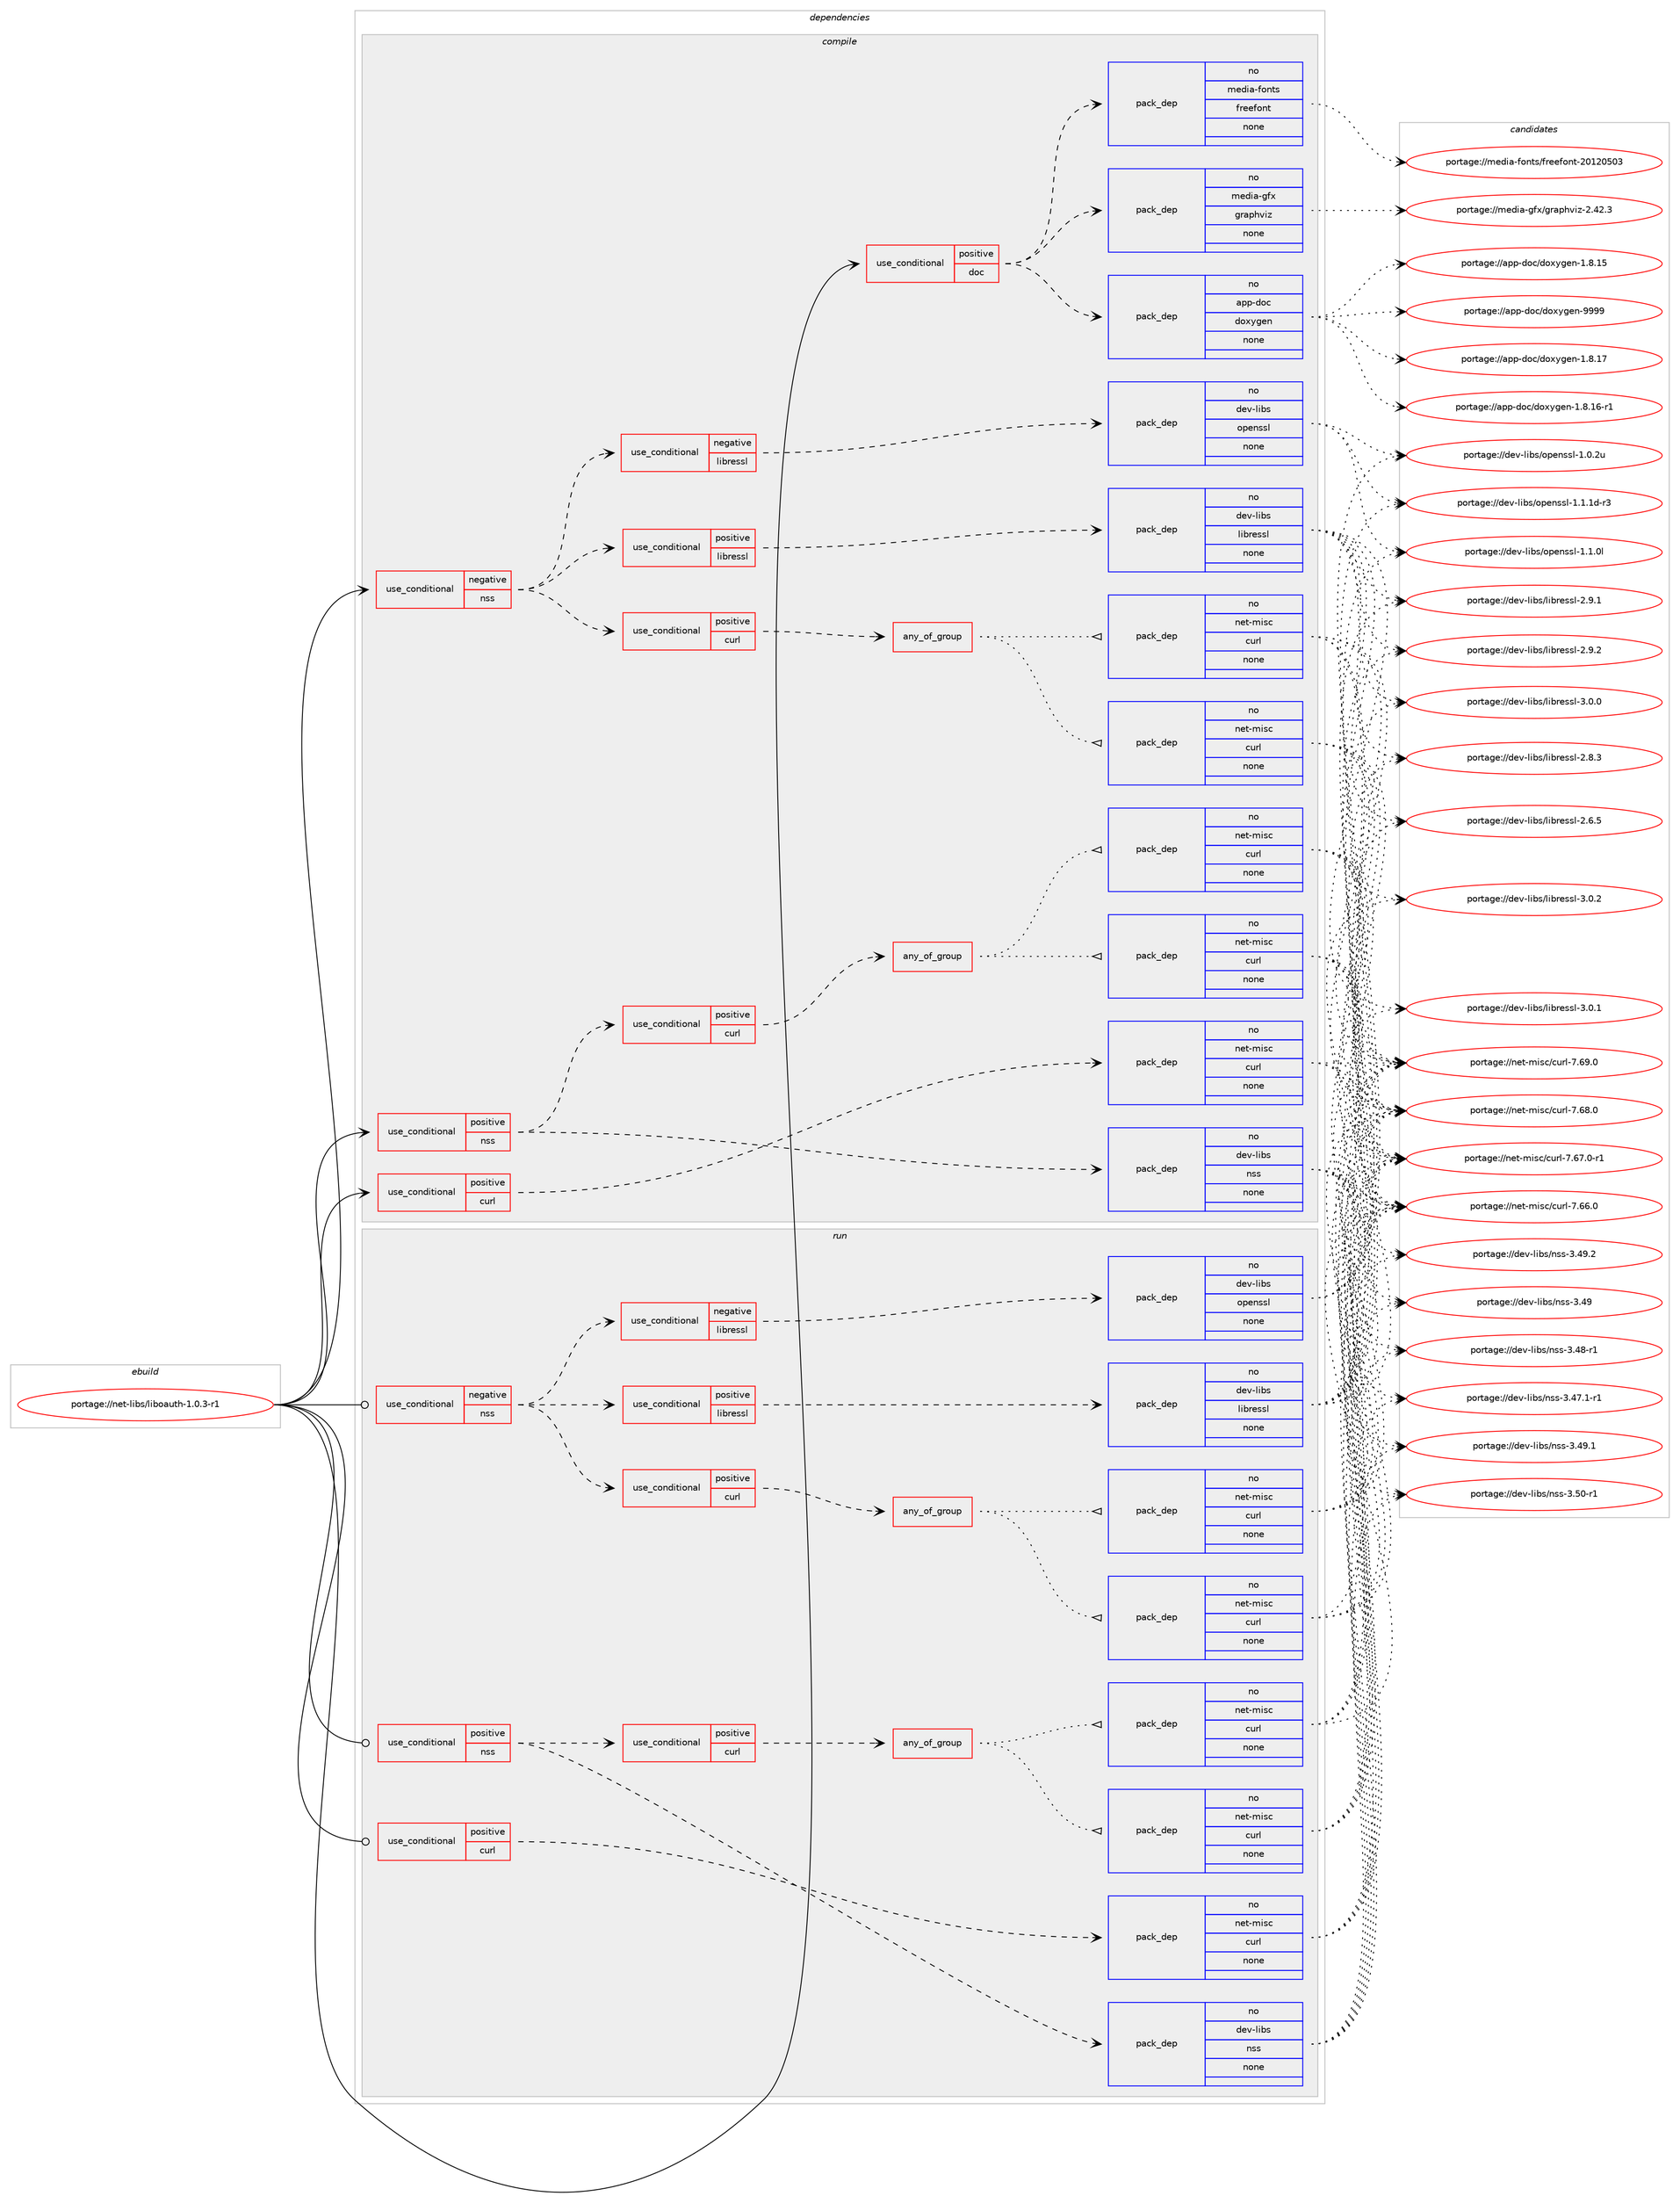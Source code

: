 digraph prolog {

# *************
# Graph options
# *************

newrank=true;
concentrate=true;
compound=true;
graph [rankdir=LR,fontname=Helvetica,fontsize=10,ranksep=1.5];#, ranksep=2.5, nodesep=0.2];
edge  [arrowhead=vee];
node  [fontname=Helvetica,fontsize=10];

# **********
# The ebuild
# **********

subgraph cluster_leftcol {
color=gray;
rank=same;
label=<<i>ebuild</i>>;
id [label="portage://net-libs/liboauth-1.0.3-r1", color=red, width=4, href="../net-libs/liboauth-1.0.3-r1.svg"];
}

# ****************
# The dependencies
# ****************

subgraph cluster_midcol {
color=gray;
label=<<i>dependencies</i>>;
subgraph cluster_compile {
fillcolor="#eeeeee";
style=filled;
label=<<i>compile</i>>;
subgraph cond11754 {
dependency59250 [label=<<TABLE BORDER="0" CELLBORDER="1" CELLSPACING="0" CELLPADDING="4"><TR><TD ROWSPAN="3" CELLPADDING="10">use_conditional</TD></TR><TR><TD>negative</TD></TR><TR><TD>nss</TD></TR></TABLE>>, shape=none, color=red];
subgraph cond11755 {
dependency59251 [label=<<TABLE BORDER="0" CELLBORDER="1" CELLSPACING="0" CELLPADDING="4"><TR><TD ROWSPAN="3" CELLPADDING="10">use_conditional</TD></TR><TR><TD>negative</TD></TR><TR><TD>libressl</TD></TR></TABLE>>, shape=none, color=red];
subgraph pack46332 {
dependency59252 [label=<<TABLE BORDER="0" CELLBORDER="1" CELLSPACING="0" CELLPADDING="4" WIDTH="220"><TR><TD ROWSPAN="6" CELLPADDING="30">pack_dep</TD></TR><TR><TD WIDTH="110">no</TD></TR><TR><TD>dev-libs</TD></TR><TR><TD>openssl</TD></TR><TR><TD>none</TD></TR><TR><TD></TD></TR></TABLE>>, shape=none, color=blue];
}
dependency59251:e -> dependency59252:w [weight=20,style="dashed",arrowhead="vee"];
}
dependency59250:e -> dependency59251:w [weight=20,style="dashed",arrowhead="vee"];
subgraph cond11756 {
dependency59253 [label=<<TABLE BORDER="0" CELLBORDER="1" CELLSPACING="0" CELLPADDING="4"><TR><TD ROWSPAN="3" CELLPADDING="10">use_conditional</TD></TR><TR><TD>positive</TD></TR><TR><TD>libressl</TD></TR></TABLE>>, shape=none, color=red];
subgraph pack46333 {
dependency59254 [label=<<TABLE BORDER="0" CELLBORDER="1" CELLSPACING="0" CELLPADDING="4" WIDTH="220"><TR><TD ROWSPAN="6" CELLPADDING="30">pack_dep</TD></TR><TR><TD WIDTH="110">no</TD></TR><TR><TD>dev-libs</TD></TR><TR><TD>libressl</TD></TR><TR><TD>none</TD></TR><TR><TD></TD></TR></TABLE>>, shape=none, color=blue];
}
dependency59253:e -> dependency59254:w [weight=20,style="dashed",arrowhead="vee"];
}
dependency59250:e -> dependency59253:w [weight=20,style="dashed",arrowhead="vee"];
subgraph cond11757 {
dependency59255 [label=<<TABLE BORDER="0" CELLBORDER="1" CELLSPACING="0" CELLPADDING="4"><TR><TD ROWSPAN="3" CELLPADDING="10">use_conditional</TD></TR><TR><TD>positive</TD></TR><TR><TD>curl</TD></TR></TABLE>>, shape=none, color=red];
subgraph any1155 {
dependency59256 [label=<<TABLE BORDER="0" CELLBORDER="1" CELLSPACING="0" CELLPADDING="4"><TR><TD CELLPADDING="10">any_of_group</TD></TR></TABLE>>, shape=none, color=red];subgraph pack46334 {
dependency59257 [label=<<TABLE BORDER="0" CELLBORDER="1" CELLSPACING="0" CELLPADDING="4" WIDTH="220"><TR><TD ROWSPAN="6" CELLPADDING="30">pack_dep</TD></TR><TR><TD WIDTH="110">no</TD></TR><TR><TD>net-misc</TD></TR><TR><TD>curl</TD></TR><TR><TD>none</TD></TR><TR><TD></TD></TR></TABLE>>, shape=none, color=blue];
}
dependency59256:e -> dependency59257:w [weight=20,style="dotted",arrowhead="oinv"];
subgraph pack46335 {
dependency59258 [label=<<TABLE BORDER="0" CELLBORDER="1" CELLSPACING="0" CELLPADDING="4" WIDTH="220"><TR><TD ROWSPAN="6" CELLPADDING="30">pack_dep</TD></TR><TR><TD WIDTH="110">no</TD></TR><TR><TD>net-misc</TD></TR><TR><TD>curl</TD></TR><TR><TD>none</TD></TR><TR><TD></TD></TR></TABLE>>, shape=none, color=blue];
}
dependency59256:e -> dependency59258:w [weight=20,style="dotted",arrowhead="oinv"];
}
dependency59255:e -> dependency59256:w [weight=20,style="dashed",arrowhead="vee"];
}
dependency59250:e -> dependency59255:w [weight=20,style="dashed",arrowhead="vee"];
}
id:e -> dependency59250:w [weight=20,style="solid",arrowhead="vee"];
subgraph cond11758 {
dependency59259 [label=<<TABLE BORDER="0" CELLBORDER="1" CELLSPACING="0" CELLPADDING="4"><TR><TD ROWSPAN="3" CELLPADDING="10">use_conditional</TD></TR><TR><TD>positive</TD></TR><TR><TD>curl</TD></TR></TABLE>>, shape=none, color=red];
subgraph pack46336 {
dependency59260 [label=<<TABLE BORDER="0" CELLBORDER="1" CELLSPACING="0" CELLPADDING="4" WIDTH="220"><TR><TD ROWSPAN="6" CELLPADDING="30">pack_dep</TD></TR><TR><TD WIDTH="110">no</TD></TR><TR><TD>net-misc</TD></TR><TR><TD>curl</TD></TR><TR><TD>none</TD></TR><TR><TD></TD></TR></TABLE>>, shape=none, color=blue];
}
dependency59259:e -> dependency59260:w [weight=20,style="dashed",arrowhead="vee"];
}
id:e -> dependency59259:w [weight=20,style="solid",arrowhead="vee"];
subgraph cond11759 {
dependency59261 [label=<<TABLE BORDER="0" CELLBORDER="1" CELLSPACING="0" CELLPADDING="4"><TR><TD ROWSPAN="3" CELLPADDING="10">use_conditional</TD></TR><TR><TD>positive</TD></TR><TR><TD>doc</TD></TR></TABLE>>, shape=none, color=red];
subgraph pack46337 {
dependency59262 [label=<<TABLE BORDER="0" CELLBORDER="1" CELLSPACING="0" CELLPADDING="4" WIDTH="220"><TR><TD ROWSPAN="6" CELLPADDING="30">pack_dep</TD></TR><TR><TD WIDTH="110">no</TD></TR><TR><TD>app-doc</TD></TR><TR><TD>doxygen</TD></TR><TR><TD>none</TD></TR><TR><TD></TD></TR></TABLE>>, shape=none, color=blue];
}
dependency59261:e -> dependency59262:w [weight=20,style="dashed",arrowhead="vee"];
subgraph pack46338 {
dependency59263 [label=<<TABLE BORDER="0" CELLBORDER="1" CELLSPACING="0" CELLPADDING="4" WIDTH="220"><TR><TD ROWSPAN="6" CELLPADDING="30">pack_dep</TD></TR><TR><TD WIDTH="110">no</TD></TR><TR><TD>media-gfx</TD></TR><TR><TD>graphviz</TD></TR><TR><TD>none</TD></TR><TR><TD></TD></TR></TABLE>>, shape=none, color=blue];
}
dependency59261:e -> dependency59263:w [weight=20,style="dashed",arrowhead="vee"];
subgraph pack46339 {
dependency59264 [label=<<TABLE BORDER="0" CELLBORDER="1" CELLSPACING="0" CELLPADDING="4" WIDTH="220"><TR><TD ROWSPAN="6" CELLPADDING="30">pack_dep</TD></TR><TR><TD WIDTH="110">no</TD></TR><TR><TD>media-fonts</TD></TR><TR><TD>freefont</TD></TR><TR><TD>none</TD></TR><TR><TD></TD></TR></TABLE>>, shape=none, color=blue];
}
dependency59261:e -> dependency59264:w [weight=20,style="dashed",arrowhead="vee"];
}
id:e -> dependency59261:w [weight=20,style="solid",arrowhead="vee"];
subgraph cond11760 {
dependency59265 [label=<<TABLE BORDER="0" CELLBORDER="1" CELLSPACING="0" CELLPADDING="4"><TR><TD ROWSPAN="3" CELLPADDING="10">use_conditional</TD></TR><TR><TD>positive</TD></TR><TR><TD>nss</TD></TR></TABLE>>, shape=none, color=red];
subgraph pack46340 {
dependency59266 [label=<<TABLE BORDER="0" CELLBORDER="1" CELLSPACING="0" CELLPADDING="4" WIDTH="220"><TR><TD ROWSPAN="6" CELLPADDING="30">pack_dep</TD></TR><TR><TD WIDTH="110">no</TD></TR><TR><TD>dev-libs</TD></TR><TR><TD>nss</TD></TR><TR><TD>none</TD></TR><TR><TD></TD></TR></TABLE>>, shape=none, color=blue];
}
dependency59265:e -> dependency59266:w [weight=20,style="dashed",arrowhead="vee"];
subgraph cond11761 {
dependency59267 [label=<<TABLE BORDER="0" CELLBORDER="1" CELLSPACING="0" CELLPADDING="4"><TR><TD ROWSPAN="3" CELLPADDING="10">use_conditional</TD></TR><TR><TD>positive</TD></TR><TR><TD>curl</TD></TR></TABLE>>, shape=none, color=red];
subgraph any1156 {
dependency59268 [label=<<TABLE BORDER="0" CELLBORDER="1" CELLSPACING="0" CELLPADDING="4"><TR><TD CELLPADDING="10">any_of_group</TD></TR></TABLE>>, shape=none, color=red];subgraph pack46341 {
dependency59269 [label=<<TABLE BORDER="0" CELLBORDER="1" CELLSPACING="0" CELLPADDING="4" WIDTH="220"><TR><TD ROWSPAN="6" CELLPADDING="30">pack_dep</TD></TR><TR><TD WIDTH="110">no</TD></TR><TR><TD>net-misc</TD></TR><TR><TD>curl</TD></TR><TR><TD>none</TD></TR><TR><TD></TD></TR></TABLE>>, shape=none, color=blue];
}
dependency59268:e -> dependency59269:w [weight=20,style="dotted",arrowhead="oinv"];
subgraph pack46342 {
dependency59270 [label=<<TABLE BORDER="0" CELLBORDER="1" CELLSPACING="0" CELLPADDING="4" WIDTH="220"><TR><TD ROWSPAN="6" CELLPADDING="30">pack_dep</TD></TR><TR><TD WIDTH="110">no</TD></TR><TR><TD>net-misc</TD></TR><TR><TD>curl</TD></TR><TR><TD>none</TD></TR><TR><TD></TD></TR></TABLE>>, shape=none, color=blue];
}
dependency59268:e -> dependency59270:w [weight=20,style="dotted",arrowhead="oinv"];
}
dependency59267:e -> dependency59268:w [weight=20,style="dashed",arrowhead="vee"];
}
dependency59265:e -> dependency59267:w [weight=20,style="dashed",arrowhead="vee"];
}
id:e -> dependency59265:w [weight=20,style="solid",arrowhead="vee"];
}
subgraph cluster_compileandrun {
fillcolor="#eeeeee";
style=filled;
label=<<i>compile and run</i>>;
}
subgraph cluster_run {
fillcolor="#eeeeee";
style=filled;
label=<<i>run</i>>;
subgraph cond11762 {
dependency59271 [label=<<TABLE BORDER="0" CELLBORDER="1" CELLSPACING="0" CELLPADDING="4"><TR><TD ROWSPAN="3" CELLPADDING="10">use_conditional</TD></TR><TR><TD>negative</TD></TR><TR><TD>nss</TD></TR></TABLE>>, shape=none, color=red];
subgraph cond11763 {
dependency59272 [label=<<TABLE BORDER="0" CELLBORDER="1" CELLSPACING="0" CELLPADDING="4"><TR><TD ROWSPAN="3" CELLPADDING="10">use_conditional</TD></TR><TR><TD>negative</TD></TR><TR><TD>libressl</TD></TR></TABLE>>, shape=none, color=red];
subgraph pack46343 {
dependency59273 [label=<<TABLE BORDER="0" CELLBORDER="1" CELLSPACING="0" CELLPADDING="4" WIDTH="220"><TR><TD ROWSPAN="6" CELLPADDING="30">pack_dep</TD></TR><TR><TD WIDTH="110">no</TD></TR><TR><TD>dev-libs</TD></TR><TR><TD>openssl</TD></TR><TR><TD>none</TD></TR><TR><TD></TD></TR></TABLE>>, shape=none, color=blue];
}
dependency59272:e -> dependency59273:w [weight=20,style="dashed",arrowhead="vee"];
}
dependency59271:e -> dependency59272:w [weight=20,style="dashed",arrowhead="vee"];
subgraph cond11764 {
dependency59274 [label=<<TABLE BORDER="0" CELLBORDER="1" CELLSPACING="0" CELLPADDING="4"><TR><TD ROWSPAN="3" CELLPADDING="10">use_conditional</TD></TR><TR><TD>positive</TD></TR><TR><TD>libressl</TD></TR></TABLE>>, shape=none, color=red];
subgraph pack46344 {
dependency59275 [label=<<TABLE BORDER="0" CELLBORDER="1" CELLSPACING="0" CELLPADDING="4" WIDTH="220"><TR><TD ROWSPAN="6" CELLPADDING="30">pack_dep</TD></TR><TR><TD WIDTH="110">no</TD></TR><TR><TD>dev-libs</TD></TR><TR><TD>libressl</TD></TR><TR><TD>none</TD></TR><TR><TD></TD></TR></TABLE>>, shape=none, color=blue];
}
dependency59274:e -> dependency59275:w [weight=20,style="dashed",arrowhead="vee"];
}
dependency59271:e -> dependency59274:w [weight=20,style="dashed",arrowhead="vee"];
subgraph cond11765 {
dependency59276 [label=<<TABLE BORDER="0" CELLBORDER="1" CELLSPACING="0" CELLPADDING="4"><TR><TD ROWSPAN="3" CELLPADDING="10">use_conditional</TD></TR><TR><TD>positive</TD></TR><TR><TD>curl</TD></TR></TABLE>>, shape=none, color=red];
subgraph any1157 {
dependency59277 [label=<<TABLE BORDER="0" CELLBORDER="1" CELLSPACING="0" CELLPADDING="4"><TR><TD CELLPADDING="10">any_of_group</TD></TR></TABLE>>, shape=none, color=red];subgraph pack46345 {
dependency59278 [label=<<TABLE BORDER="0" CELLBORDER="1" CELLSPACING="0" CELLPADDING="4" WIDTH="220"><TR><TD ROWSPAN="6" CELLPADDING="30">pack_dep</TD></TR><TR><TD WIDTH="110">no</TD></TR><TR><TD>net-misc</TD></TR><TR><TD>curl</TD></TR><TR><TD>none</TD></TR><TR><TD></TD></TR></TABLE>>, shape=none, color=blue];
}
dependency59277:e -> dependency59278:w [weight=20,style="dotted",arrowhead="oinv"];
subgraph pack46346 {
dependency59279 [label=<<TABLE BORDER="0" CELLBORDER="1" CELLSPACING="0" CELLPADDING="4" WIDTH="220"><TR><TD ROWSPAN="6" CELLPADDING="30">pack_dep</TD></TR><TR><TD WIDTH="110">no</TD></TR><TR><TD>net-misc</TD></TR><TR><TD>curl</TD></TR><TR><TD>none</TD></TR><TR><TD></TD></TR></TABLE>>, shape=none, color=blue];
}
dependency59277:e -> dependency59279:w [weight=20,style="dotted",arrowhead="oinv"];
}
dependency59276:e -> dependency59277:w [weight=20,style="dashed",arrowhead="vee"];
}
dependency59271:e -> dependency59276:w [weight=20,style="dashed",arrowhead="vee"];
}
id:e -> dependency59271:w [weight=20,style="solid",arrowhead="odot"];
subgraph cond11766 {
dependency59280 [label=<<TABLE BORDER="0" CELLBORDER="1" CELLSPACING="0" CELLPADDING="4"><TR><TD ROWSPAN="3" CELLPADDING="10">use_conditional</TD></TR><TR><TD>positive</TD></TR><TR><TD>curl</TD></TR></TABLE>>, shape=none, color=red];
subgraph pack46347 {
dependency59281 [label=<<TABLE BORDER="0" CELLBORDER="1" CELLSPACING="0" CELLPADDING="4" WIDTH="220"><TR><TD ROWSPAN="6" CELLPADDING="30">pack_dep</TD></TR><TR><TD WIDTH="110">no</TD></TR><TR><TD>net-misc</TD></TR><TR><TD>curl</TD></TR><TR><TD>none</TD></TR><TR><TD></TD></TR></TABLE>>, shape=none, color=blue];
}
dependency59280:e -> dependency59281:w [weight=20,style="dashed",arrowhead="vee"];
}
id:e -> dependency59280:w [weight=20,style="solid",arrowhead="odot"];
subgraph cond11767 {
dependency59282 [label=<<TABLE BORDER="0" CELLBORDER="1" CELLSPACING="0" CELLPADDING="4"><TR><TD ROWSPAN="3" CELLPADDING="10">use_conditional</TD></TR><TR><TD>positive</TD></TR><TR><TD>nss</TD></TR></TABLE>>, shape=none, color=red];
subgraph pack46348 {
dependency59283 [label=<<TABLE BORDER="0" CELLBORDER="1" CELLSPACING="0" CELLPADDING="4" WIDTH="220"><TR><TD ROWSPAN="6" CELLPADDING="30">pack_dep</TD></TR><TR><TD WIDTH="110">no</TD></TR><TR><TD>dev-libs</TD></TR><TR><TD>nss</TD></TR><TR><TD>none</TD></TR><TR><TD></TD></TR></TABLE>>, shape=none, color=blue];
}
dependency59282:e -> dependency59283:w [weight=20,style="dashed",arrowhead="vee"];
subgraph cond11768 {
dependency59284 [label=<<TABLE BORDER="0" CELLBORDER="1" CELLSPACING="0" CELLPADDING="4"><TR><TD ROWSPAN="3" CELLPADDING="10">use_conditional</TD></TR><TR><TD>positive</TD></TR><TR><TD>curl</TD></TR></TABLE>>, shape=none, color=red];
subgraph any1158 {
dependency59285 [label=<<TABLE BORDER="0" CELLBORDER="1" CELLSPACING="0" CELLPADDING="4"><TR><TD CELLPADDING="10">any_of_group</TD></TR></TABLE>>, shape=none, color=red];subgraph pack46349 {
dependency59286 [label=<<TABLE BORDER="0" CELLBORDER="1" CELLSPACING="0" CELLPADDING="4" WIDTH="220"><TR><TD ROWSPAN="6" CELLPADDING="30">pack_dep</TD></TR><TR><TD WIDTH="110">no</TD></TR><TR><TD>net-misc</TD></TR><TR><TD>curl</TD></TR><TR><TD>none</TD></TR><TR><TD></TD></TR></TABLE>>, shape=none, color=blue];
}
dependency59285:e -> dependency59286:w [weight=20,style="dotted",arrowhead="oinv"];
subgraph pack46350 {
dependency59287 [label=<<TABLE BORDER="0" CELLBORDER="1" CELLSPACING="0" CELLPADDING="4" WIDTH="220"><TR><TD ROWSPAN="6" CELLPADDING="30">pack_dep</TD></TR><TR><TD WIDTH="110">no</TD></TR><TR><TD>net-misc</TD></TR><TR><TD>curl</TD></TR><TR><TD>none</TD></TR><TR><TD></TD></TR></TABLE>>, shape=none, color=blue];
}
dependency59285:e -> dependency59287:w [weight=20,style="dotted",arrowhead="oinv"];
}
dependency59284:e -> dependency59285:w [weight=20,style="dashed",arrowhead="vee"];
}
dependency59282:e -> dependency59284:w [weight=20,style="dashed",arrowhead="vee"];
}
id:e -> dependency59282:w [weight=20,style="solid",arrowhead="odot"];
}
}

# **************
# The candidates
# **************

subgraph cluster_choices {
rank=same;
color=gray;
label=<<i>candidates</i>>;

subgraph choice46332 {
color=black;
nodesep=1;
choice1001011184510810598115471111121011101151151084549464946491004511451 [label="portage://dev-libs/openssl-1.1.1d-r3", color=red, width=4,href="../dev-libs/openssl-1.1.1d-r3.svg"];
choice100101118451081059811547111112101110115115108454946494648108 [label="portage://dev-libs/openssl-1.1.0l", color=red, width=4,href="../dev-libs/openssl-1.1.0l.svg"];
choice100101118451081059811547111112101110115115108454946484650117 [label="portage://dev-libs/openssl-1.0.2u", color=red, width=4,href="../dev-libs/openssl-1.0.2u.svg"];
dependency59252:e -> choice1001011184510810598115471111121011101151151084549464946491004511451:w [style=dotted,weight="100"];
dependency59252:e -> choice100101118451081059811547111112101110115115108454946494648108:w [style=dotted,weight="100"];
dependency59252:e -> choice100101118451081059811547111112101110115115108454946484650117:w [style=dotted,weight="100"];
}
subgraph choice46333 {
color=black;
nodesep=1;
choice10010111845108105981154710810598114101115115108455146484650 [label="portage://dev-libs/libressl-3.0.2", color=red, width=4,href="../dev-libs/libressl-3.0.2.svg"];
choice10010111845108105981154710810598114101115115108455146484649 [label="portage://dev-libs/libressl-3.0.1", color=red, width=4,href="../dev-libs/libressl-3.0.1.svg"];
choice10010111845108105981154710810598114101115115108455146484648 [label="portage://dev-libs/libressl-3.0.0", color=red, width=4,href="../dev-libs/libressl-3.0.0.svg"];
choice10010111845108105981154710810598114101115115108455046574650 [label="portage://dev-libs/libressl-2.9.2", color=red, width=4,href="../dev-libs/libressl-2.9.2.svg"];
choice10010111845108105981154710810598114101115115108455046574649 [label="portage://dev-libs/libressl-2.9.1", color=red, width=4,href="../dev-libs/libressl-2.9.1.svg"];
choice10010111845108105981154710810598114101115115108455046564651 [label="portage://dev-libs/libressl-2.8.3", color=red, width=4,href="../dev-libs/libressl-2.8.3.svg"];
choice10010111845108105981154710810598114101115115108455046544653 [label="portage://dev-libs/libressl-2.6.5", color=red, width=4,href="../dev-libs/libressl-2.6.5.svg"];
dependency59254:e -> choice10010111845108105981154710810598114101115115108455146484650:w [style=dotted,weight="100"];
dependency59254:e -> choice10010111845108105981154710810598114101115115108455146484649:w [style=dotted,weight="100"];
dependency59254:e -> choice10010111845108105981154710810598114101115115108455146484648:w [style=dotted,weight="100"];
dependency59254:e -> choice10010111845108105981154710810598114101115115108455046574650:w [style=dotted,weight="100"];
dependency59254:e -> choice10010111845108105981154710810598114101115115108455046574649:w [style=dotted,weight="100"];
dependency59254:e -> choice10010111845108105981154710810598114101115115108455046564651:w [style=dotted,weight="100"];
dependency59254:e -> choice10010111845108105981154710810598114101115115108455046544653:w [style=dotted,weight="100"];
}
subgraph choice46334 {
color=black;
nodesep=1;
choice1101011164510910511599479911711410845554654574648 [label="portage://net-misc/curl-7.69.0", color=red, width=4,href="../net-misc/curl-7.69.0.svg"];
choice1101011164510910511599479911711410845554654564648 [label="portage://net-misc/curl-7.68.0", color=red, width=4,href="../net-misc/curl-7.68.0.svg"];
choice11010111645109105115994799117114108455546545546484511449 [label="portage://net-misc/curl-7.67.0-r1", color=red, width=4,href="../net-misc/curl-7.67.0-r1.svg"];
choice1101011164510910511599479911711410845554654544648 [label="portage://net-misc/curl-7.66.0", color=red, width=4,href="../net-misc/curl-7.66.0.svg"];
dependency59257:e -> choice1101011164510910511599479911711410845554654574648:w [style=dotted,weight="100"];
dependency59257:e -> choice1101011164510910511599479911711410845554654564648:w [style=dotted,weight="100"];
dependency59257:e -> choice11010111645109105115994799117114108455546545546484511449:w [style=dotted,weight="100"];
dependency59257:e -> choice1101011164510910511599479911711410845554654544648:w [style=dotted,weight="100"];
}
subgraph choice46335 {
color=black;
nodesep=1;
choice1101011164510910511599479911711410845554654574648 [label="portage://net-misc/curl-7.69.0", color=red, width=4,href="../net-misc/curl-7.69.0.svg"];
choice1101011164510910511599479911711410845554654564648 [label="portage://net-misc/curl-7.68.0", color=red, width=4,href="../net-misc/curl-7.68.0.svg"];
choice11010111645109105115994799117114108455546545546484511449 [label="portage://net-misc/curl-7.67.0-r1", color=red, width=4,href="../net-misc/curl-7.67.0-r1.svg"];
choice1101011164510910511599479911711410845554654544648 [label="portage://net-misc/curl-7.66.0", color=red, width=4,href="../net-misc/curl-7.66.0.svg"];
dependency59258:e -> choice1101011164510910511599479911711410845554654574648:w [style=dotted,weight="100"];
dependency59258:e -> choice1101011164510910511599479911711410845554654564648:w [style=dotted,weight="100"];
dependency59258:e -> choice11010111645109105115994799117114108455546545546484511449:w [style=dotted,weight="100"];
dependency59258:e -> choice1101011164510910511599479911711410845554654544648:w [style=dotted,weight="100"];
}
subgraph choice46336 {
color=black;
nodesep=1;
choice1101011164510910511599479911711410845554654574648 [label="portage://net-misc/curl-7.69.0", color=red, width=4,href="../net-misc/curl-7.69.0.svg"];
choice1101011164510910511599479911711410845554654564648 [label="portage://net-misc/curl-7.68.0", color=red, width=4,href="../net-misc/curl-7.68.0.svg"];
choice11010111645109105115994799117114108455546545546484511449 [label="portage://net-misc/curl-7.67.0-r1", color=red, width=4,href="../net-misc/curl-7.67.0-r1.svg"];
choice1101011164510910511599479911711410845554654544648 [label="portage://net-misc/curl-7.66.0", color=red, width=4,href="../net-misc/curl-7.66.0.svg"];
dependency59260:e -> choice1101011164510910511599479911711410845554654574648:w [style=dotted,weight="100"];
dependency59260:e -> choice1101011164510910511599479911711410845554654564648:w [style=dotted,weight="100"];
dependency59260:e -> choice11010111645109105115994799117114108455546545546484511449:w [style=dotted,weight="100"];
dependency59260:e -> choice1101011164510910511599479911711410845554654544648:w [style=dotted,weight="100"];
}
subgraph choice46337 {
color=black;
nodesep=1;
choice971121124510011199471001111201211031011104557575757 [label="portage://app-doc/doxygen-9999", color=red, width=4,href="../app-doc/doxygen-9999.svg"];
choice9711211245100111994710011112012110310111045494656464955 [label="portage://app-doc/doxygen-1.8.17", color=red, width=4,href="../app-doc/doxygen-1.8.17.svg"];
choice97112112451001119947100111120121103101110454946564649544511449 [label="portage://app-doc/doxygen-1.8.16-r1", color=red, width=4,href="../app-doc/doxygen-1.8.16-r1.svg"];
choice9711211245100111994710011112012110310111045494656464953 [label="portage://app-doc/doxygen-1.8.15", color=red, width=4,href="../app-doc/doxygen-1.8.15.svg"];
dependency59262:e -> choice971121124510011199471001111201211031011104557575757:w [style=dotted,weight="100"];
dependency59262:e -> choice9711211245100111994710011112012110310111045494656464955:w [style=dotted,weight="100"];
dependency59262:e -> choice97112112451001119947100111120121103101110454946564649544511449:w [style=dotted,weight="100"];
dependency59262:e -> choice9711211245100111994710011112012110310111045494656464953:w [style=dotted,weight="100"];
}
subgraph choice46338 {
color=black;
nodesep=1;
choice1091011001059745103102120471031149711210411810512245504652504651 [label="portage://media-gfx/graphviz-2.42.3", color=red, width=4,href="../media-gfx/graphviz-2.42.3.svg"];
dependency59263:e -> choice1091011001059745103102120471031149711210411810512245504652504651:w [style=dotted,weight="100"];
}
subgraph choice46339 {
color=black;
nodesep=1;
choice109101100105974510211111011611547102114101101102111110116455048495048534851 [label="portage://media-fonts/freefont-20120503", color=red, width=4,href="../media-fonts/freefont-20120503.svg"];
dependency59264:e -> choice109101100105974510211111011611547102114101101102111110116455048495048534851:w [style=dotted,weight="100"];
}
subgraph choice46340 {
color=black;
nodesep=1;
choice10010111845108105981154711011511545514653484511449 [label="portage://dev-libs/nss-3.50-r1", color=red, width=4,href="../dev-libs/nss-3.50-r1.svg"];
choice10010111845108105981154711011511545514652574650 [label="portage://dev-libs/nss-3.49.2", color=red, width=4,href="../dev-libs/nss-3.49.2.svg"];
choice10010111845108105981154711011511545514652574649 [label="portage://dev-libs/nss-3.49.1", color=red, width=4,href="../dev-libs/nss-3.49.1.svg"];
choice1001011184510810598115471101151154551465257 [label="portage://dev-libs/nss-3.49", color=red, width=4,href="../dev-libs/nss-3.49.svg"];
choice10010111845108105981154711011511545514652564511449 [label="portage://dev-libs/nss-3.48-r1", color=red, width=4,href="../dev-libs/nss-3.48-r1.svg"];
choice100101118451081059811547110115115455146525546494511449 [label="portage://dev-libs/nss-3.47.1-r1", color=red, width=4,href="../dev-libs/nss-3.47.1-r1.svg"];
dependency59266:e -> choice10010111845108105981154711011511545514653484511449:w [style=dotted,weight="100"];
dependency59266:e -> choice10010111845108105981154711011511545514652574650:w [style=dotted,weight="100"];
dependency59266:e -> choice10010111845108105981154711011511545514652574649:w [style=dotted,weight="100"];
dependency59266:e -> choice1001011184510810598115471101151154551465257:w [style=dotted,weight="100"];
dependency59266:e -> choice10010111845108105981154711011511545514652564511449:w [style=dotted,weight="100"];
dependency59266:e -> choice100101118451081059811547110115115455146525546494511449:w [style=dotted,weight="100"];
}
subgraph choice46341 {
color=black;
nodesep=1;
choice1101011164510910511599479911711410845554654574648 [label="portage://net-misc/curl-7.69.0", color=red, width=4,href="../net-misc/curl-7.69.0.svg"];
choice1101011164510910511599479911711410845554654564648 [label="portage://net-misc/curl-7.68.0", color=red, width=4,href="../net-misc/curl-7.68.0.svg"];
choice11010111645109105115994799117114108455546545546484511449 [label="portage://net-misc/curl-7.67.0-r1", color=red, width=4,href="../net-misc/curl-7.67.0-r1.svg"];
choice1101011164510910511599479911711410845554654544648 [label="portage://net-misc/curl-7.66.0", color=red, width=4,href="../net-misc/curl-7.66.0.svg"];
dependency59269:e -> choice1101011164510910511599479911711410845554654574648:w [style=dotted,weight="100"];
dependency59269:e -> choice1101011164510910511599479911711410845554654564648:w [style=dotted,weight="100"];
dependency59269:e -> choice11010111645109105115994799117114108455546545546484511449:w [style=dotted,weight="100"];
dependency59269:e -> choice1101011164510910511599479911711410845554654544648:w [style=dotted,weight="100"];
}
subgraph choice46342 {
color=black;
nodesep=1;
choice1101011164510910511599479911711410845554654574648 [label="portage://net-misc/curl-7.69.0", color=red, width=4,href="../net-misc/curl-7.69.0.svg"];
choice1101011164510910511599479911711410845554654564648 [label="portage://net-misc/curl-7.68.0", color=red, width=4,href="../net-misc/curl-7.68.0.svg"];
choice11010111645109105115994799117114108455546545546484511449 [label="portage://net-misc/curl-7.67.0-r1", color=red, width=4,href="../net-misc/curl-7.67.0-r1.svg"];
choice1101011164510910511599479911711410845554654544648 [label="portage://net-misc/curl-7.66.0", color=red, width=4,href="../net-misc/curl-7.66.0.svg"];
dependency59270:e -> choice1101011164510910511599479911711410845554654574648:w [style=dotted,weight="100"];
dependency59270:e -> choice1101011164510910511599479911711410845554654564648:w [style=dotted,weight="100"];
dependency59270:e -> choice11010111645109105115994799117114108455546545546484511449:w [style=dotted,weight="100"];
dependency59270:e -> choice1101011164510910511599479911711410845554654544648:w [style=dotted,weight="100"];
}
subgraph choice46343 {
color=black;
nodesep=1;
choice1001011184510810598115471111121011101151151084549464946491004511451 [label="portage://dev-libs/openssl-1.1.1d-r3", color=red, width=4,href="../dev-libs/openssl-1.1.1d-r3.svg"];
choice100101118451081059811547111112101110115115108454946494648108 [label="portage://dev-libs/openssl-1.1.0l", color=red, width=4,href="../dev-libs/openssl-1.1.0l.svg"];
choice100101118451081059811547111112101110115115108454946484650117 [label="portage://dev-libs/openssl-1.0.2u", color=red, width=4,href="../dev-libs/openssl-1.0.2u.svg"];
dependency59273:e -> choice1001011184510810598115471111121011101151151084549464946491004511451:w [style=dotted,weight="100"];
dependency59273:e -> choice100101118451081059811547111112101110115115108454946494648108:w [style=dotted,weight="100"];
dependency59273:e -> choice100101118451081059811547111112101110115115108454946484650117:w [style=dotted,weight="100"];
}
subgraph choice46344 {
color=black;
nodesep=1;
choice10010111845108105981154710810598114101115115108455146484650 [label="portage://dev-libs/libressl-3.0.2", color=red, width=4,href="../dev-libs/libressl-3.0.2.svg"];
choice10010111845108105981154710810598114101115115108455146484649 [label="portage://dev-libs/libressl-3.0.1", color=red, width=4,href="../dev-libs/libressl-3.0.1.svg"];
choice10010111845108105981154710810598114101115115108455146484648 [label="portage://dev-libs/libressl-3.0.0", color=red, width=4,href="../dev-libs/libressl-3.0.0.svg"];
choice10010111845108105981154710810598114101115115108455046574650 [label="portage://dev-libs/libressl-2.9.2", color=red, width=4,href="../dev-libs/libressl-2.9.2.svg"];
choice10010111845108105981154710810598114101115115108455046574649 [label="portage://dev-libs/libressl-2.9.1", color=red, width=4,href="../dev-libs/libressl-2.9.1.svg"];
choice10010111845108105981154710810598114101115115108455046564651 [label="portage://dev-libs/libressl-2.8.3", color=red, width=4,href="../dev-libs/libressl-2.8.3.svg"];
choice10010111845108105981154710810598114101115115108455046544653 [label="portage://dev-libs/libressl-2.6.5", color=red, width=4,href="../dev-libs/libressl-2.6.5.svg"];
dependency59275:e -> choice10010111845108105981154710810598114101115115108455146484650:w [style=dotted,weight="100"];
dependency59275:e -> choice10010111845108105981154710810598114101115115108455146484649:w [style=dotted,weight="100"];
dependency59275:e -> choice10010111845108105981154710810598114101115115108455146484648:w [style=dotted,weight="100"];
dependency59275:e -> choice10010111845108105981154710810598114101115115108455046574650:w [style=dotted,weight="100"];
dependency59275:e -> choice10010111845108105981154710810598114101115115108455046574649:w [style=dotted,weight="100"];
dependency59275:e -> choice10010111845108105981154710810598114101115115108455046564651:w [style=dotted,weight="100"];
dependency59275:e -> choice10010111845108105981154710810598114101115115108455046544653:w [style=dotted,weight="100"];
}
subgraph choice46345 {
color=black;
nodesep=1;
choice1101011164510910511599479911711410845554654574648 [label="portage://net-misc/curl-7.69.0", color=red, width=4,href="../net-misc/curl-7.69.0.svg"];
choice1101011164510910511599479911711410845554654564648 [label="portage://net-misc/curl-7.68.0", color=red, width=4,href="../net-misc/curl-7.68.0.svg"];
choice11010111645109105115994799117114108455546545546484511449 [label="portage://net-misc/curl-7.67.0-r1", color=red, width=4,href="../net-misc/curl-7.67.0-r1.svg"];
choice1101011164510910511599479911711410845554654544648 [label="portage://net-misc/curl-7.66.0", color=red, width=4,href="../net-misc/curl-7.66.0.svg"];
dependency59278:e -> choice1101011164510910511599479911711410845554654574648:w [style=dotted,weight="100"];
dependency59278:e -> choice1101011164510910511599479911711410845554654564648:w [style=dotted,weight="100"];
dependency59278:e -> choice11010111645109105115994799117114108455546545546484511449:w [style=dotted,weight="100"];
dependency59278:e -> choice1101011164510910511599479911711410845554654544648:w [style=dotted,weight="100"];
}
subgraph choice46346 {
color=black;
nodesep=1;
choice1101011164510910511599479911711410845554654574648 [label="portage://net-misc/curl-7.69.0", color=red, width=4,href="../net-misc/curl-7.69.0.svg"];
choice1101011164510910511599479911711410845554654564648 [label="portage://net-misc/curl-7.68.0", color=red, width=4,href="../net-misc/curl-7.68.0.svg"];
choice11010111645109105115994799117114108455546545546484511449 [label="portage://net-misc/curl-7.67.0-r1", color=red, width=4,href="../net-misc/curl-7.67.0-r1.svg"];
choice1101011164510910511599479911711410845554654544648 [label="portage://net-misc/curl-7.66.0", color=red, width=4,href="../net-misc/curl-7.66.0.svg"];
dependency59279:e -> choice1101011164510910511599479911711410845554654574648:w [style=dotted,weight="100"];
dependency59279:e -> choice1101011164510910511599479911711410845554654564648:w [style=dotted,weight="100"];
dependency59279:e -> choice11010111645109105115994799117114108455546545546484511449:w [style=dotted,weight="100"];
dependency59279:e -> choice1101011164510910511599479911711410845554654544648:w [style=dotted,weight="100"];
}
subgraph choice46347 {
color=black;
nodesep=1;
choice1101011164510910511599479911711410845554654574648 [label="portage://net-misc/curl-7.69.0", color=red, width=4,href="../net-misc/curl-7.69.0.svg"];
choice1101011164510910511599479911711410845554654564648 [label="portage://net-misc/curl-7.68.0", color=red, width=4,href="../net-misc/curl-7.68.0.svg"];
choice11010111645109105115994799117114108455546545546484511449 [label="portage://net-misc/curl-7.67.0-r1", color=red, width=4,href="../net-misc/curl-7.67.0-r1.svg"];
choice1101011164510910511599479911711410845554654544648 [label="portage://net-misc/curl-7.66.0", color=red, width=4,href="../net-misc/curl-7.66.0.svg"];
dependency59281:e -> choice1101011164510910511599479911711410845554654574648:w [style=dotted,weight="100"];
dependency59281:e -> choice1101011164510910511599479911711410845554654564648:w [style=dotted,weight="100"];
dependency59281:e -> choice11010111645109105115994799117114108455546545546484511449:w [style=dotted,weight="100"];
dependency59281:e -> choice1101011164510910511599479911711410845554654544648:w [style=dotted,weight="100"];
}
subgraph choice46348 {
color=black;
nodesep=1;
choice10010111845108105981154711011511545514653484511449 [label="portage://dev-libs/nss-3.50-r1", color=red, width=4,href="../dev-libs/nss-3.50-r1.svg"];
choice10010111845108105981154711011511545514652574650 [label="portage://dev-libs/nss-3.49.2", color=red, width=4,href="../dev-libs/nss-3.49.2.svg"];
choice10010111845108105981154711011511545514652574649 [label="portage://dev-libs/nss-3.49.1", color=red, width=4,href="../dev-libs/nss-3.49.1.svg"];
choice1001011184510810598115471101151154551465257 [label="portage://dev-libs/nss-3.49", color=red, width=4,href="../dev-libs/nss-3.49.svg"];
choice10010111845108105981154711011511545514652564511449 [label="portage://dev-libs/nss-3.48-r1", color=red, width=4,href="../dev-libs/nss-3.48-r1.svg"];
choice100101118451081059811547110115115455146525546494511449 [label="portage://dev-libs/nss-3.47.1-r1", color=red, width=4,href="../dev-libs/nss-3.47.1-r1.svg"];
dependency59283:e -> choice10010111845108105981154711011511545514653484511449:w [style=dotted,weight="100"];
dependency59283:e -> choice10010111845108105981154711011511545514652574650:w [style=dotted,weight="100"];
dependency59283:e -> choice10010111845108105981154711011511545514652574649:w [style=dotted,weight="100"];
dependency59283:e -> choice1001011184510810598115471101151154551465257:w [style=dotted,weight="100"];
dependency59283:e -> choice10010111845108105981154711011511545514652564511449:w [style=dotted,weight="100"];
dependency59283:e -> choice100101118451081059811547110115115455146525546494511449:w [style=dotted,weight="100"];
}
subgraph choice46349 {
color=black;
nodesep=1;
choice1101011164510910511599479911711410845554654574648 [label="portage://net-misc/curl-7.69.0", color=red, width=4,href="../net-misc/curl-7.69.0.svg"];
choice1101011164510910511599479911711410845554654564648 [label="portage://net-misc/curl-7.68.0", color=red, width=4,href="../net-misc/curl-7.68.0.svg"];
choice11010111645109105115994799117114108455546545546484511449 [label="portage://net-misc/curl-7.67.0-r1", color=red, width=4,href="../net-misc/curl-7.67.0-r1.svg"];
choice1101011164510910511599479911711410845554654544648 [label="portage://net-misc/curl-7.66.0", color=red, width=4,href="../net-misc/curl-7.66.0.svg"];
dependency59286:e -> choice1101011164510910511599479911711410845554654574648:w [style=dotted,weight="100"];
dependency59286:e -> choice1101011164510910511599479911711410845554654564648:w [style=dotted,weight="100"];
dependency59286:e -> choice11010111645109105115994799117114108455546545546484511449:w [style=dotted,weight="100"];
dependency59286:e -> choice1101011164510910511599479911711410845554654544648:w [style=dotted,weight="100"];
}
subgraph choice46350 {
color=black;
nodesep=1;
choice1101011164510910511599479911711410845554654574648 [label="portage://net-misc/curl-7.69.0", color=red, width=4,href="../net-misc/curl-7.69.0.svg"];
choice1101011164510910511599479911711410845554654564648 [label="portage://net-misc/curl-7.68.0", color=red, width=4,href="../net-misc/curl-7.68.0.svg"];
choice11010111645109105115994799117114108455546545546484511449 [label="portage://net-misc/curl-7.67.0-r1", color=red, width=4,href="../net-misc/curl-7.67.0-r1.svg"];
choice1101011164510910511599479911711410845554654544648 [label="portage://net-misc/curl-7.66.0", color=red, width=4,href="../net-misc/curl-7.66.0.svg"];
dependency59287:e -> choice1101011164510910511599479911711410845554654574648:w [style=dotted,weight="100"];
dependency59287:e -> choice1101011164510910511599479911711410845554654564648:w [style=dotted,weight="100"];
dependency59287:e -> choice11010111645109105115994799117114108455546545546484511449:w [style=dotted,weight="100"];
dependency59287:e -> choice1101011164510910511599479911711410845554654544648:w [style=dotted,weight="100"];
}
}

}
